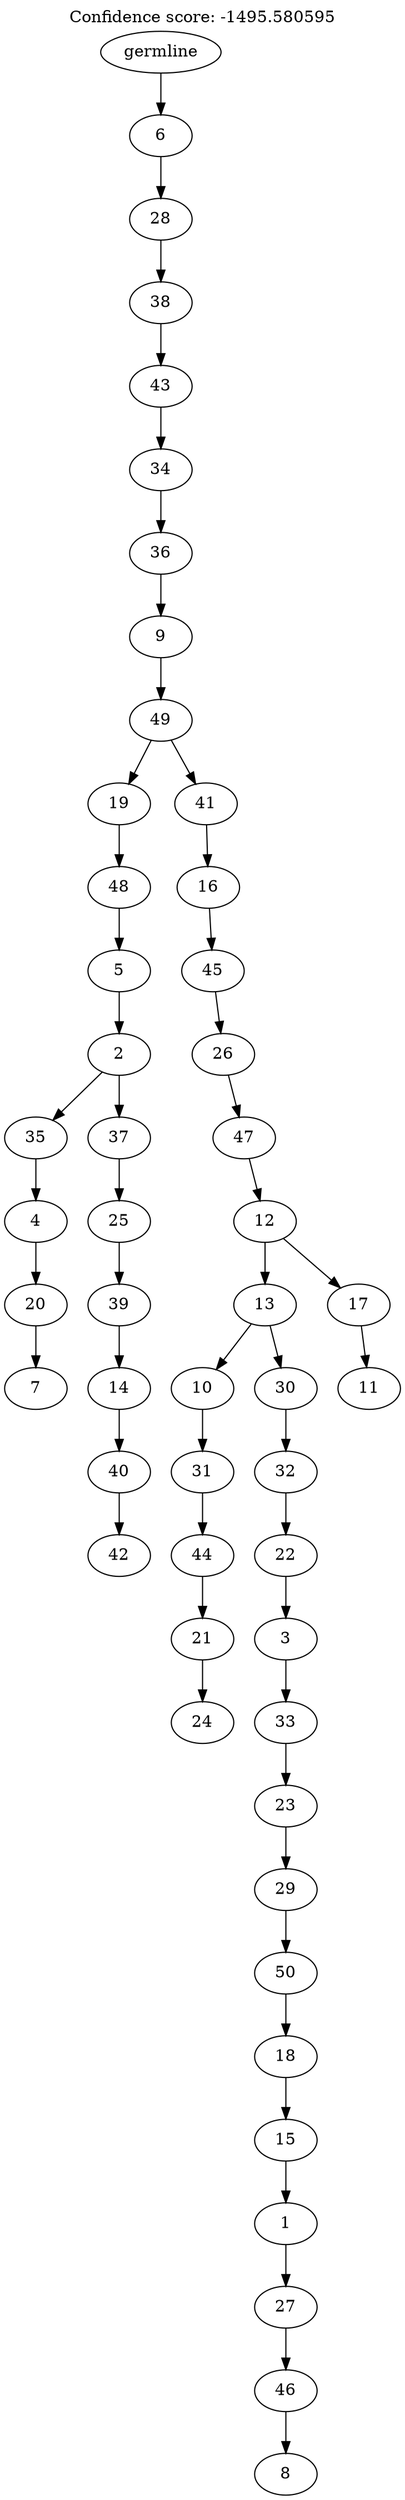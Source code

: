 digraph g {
	"49" -> "50";
	"50" [label="7"];
	"48" -> "49";
	"49" [label="20"];
	"47" -> "48";
	"48" [label="4"];
	"45" -> "46";
	"46" [label="42"];
	"44" -> "45";
	"45" [label="40"];
	"43" -> "44";
	"44" [label="14"];
	"42" -> "43";
	"43" [label="39"];
	"41" -> "42";
	"42" [label="25"];
	"40" -> "41";
	"41" [label="37"];
	"40" -> "47";
	"47" [label="35"];
	"39" -> "40";
	"40" [label="2"];
	"38" -> "39";
	"39" [label="5"];
	"37" -> "38";
	"38" [label="48"];
	"35" -> "36";
	"36" [label="24"];
	"34" -> "35";
	"35" [label="21"];
	"33" -> "34";
	"34" [label="44"];
	"32" -> "33";
	"33" [label="31"];
	"30" -> "31";
	"31" [label="8"];
	"29" -> "30";
	"30" [label="46"];
	"28" -> "29";
	"29" [label="27"];
	"27" -> "28";
	"28" [label="1"];
	"26" -> "27";
	"27" [label="15"];
	"25" -> "26";
	"26" [label="18"];
	"24" -> "25";
	"25" [label="50"];
	"23" -> "24";
	"24" [label="29"];
	"22" -> "23";
	"23" [label="23"];
	"21" -> "22";
	"22" [label="33"];
	"20" -> "21";
	"21" [label="3"];
	"19" -> "20";
	"20" [label="22"];
	"18" -> "19";
	"19" [label="32"];
	"17" -> "18";
	"18" [label="30"];
	"17" -> "32";
	"32" [label="10"];
	"15" -> "16";
	"16" [label="11"];
	"14" -> "15";
	"15" [label="17"];
	"14" -> "17";
	"17" [label="13"];
	"13" -> "14";
	"14" [label="12"];
	"12" -> "13";
	"13" [label="47"];
	"11" -> "12";
	"12" [label="26"];
	"10" -> "11";
	"11" [label="45"];
	"9" -> "10";
	"10" [label="16"];
	"8" -> "9";
	"9" [label="41"];
	"8" -> "37";
	"37" [label="19"];
	"7" -> "8";
	"8" [label="49"];
	"6" -> "7";
	"7" [label="9"];
	"5" -> "6";
	"6" [label="36"];
	"4" -> "5";
	"5" [label="34"];
	"3" -> "4";
	"4" [label="43"];
	"2" -> "3";
	"3" [label="38"];
	"1" -> "2";
	"2" [label="28"];
	"0" -> "1";
	"1" [label="6"];
	"0" [label="germline"];
	labelloc="t";
	label="Confidence score: -1495.580595";
}
